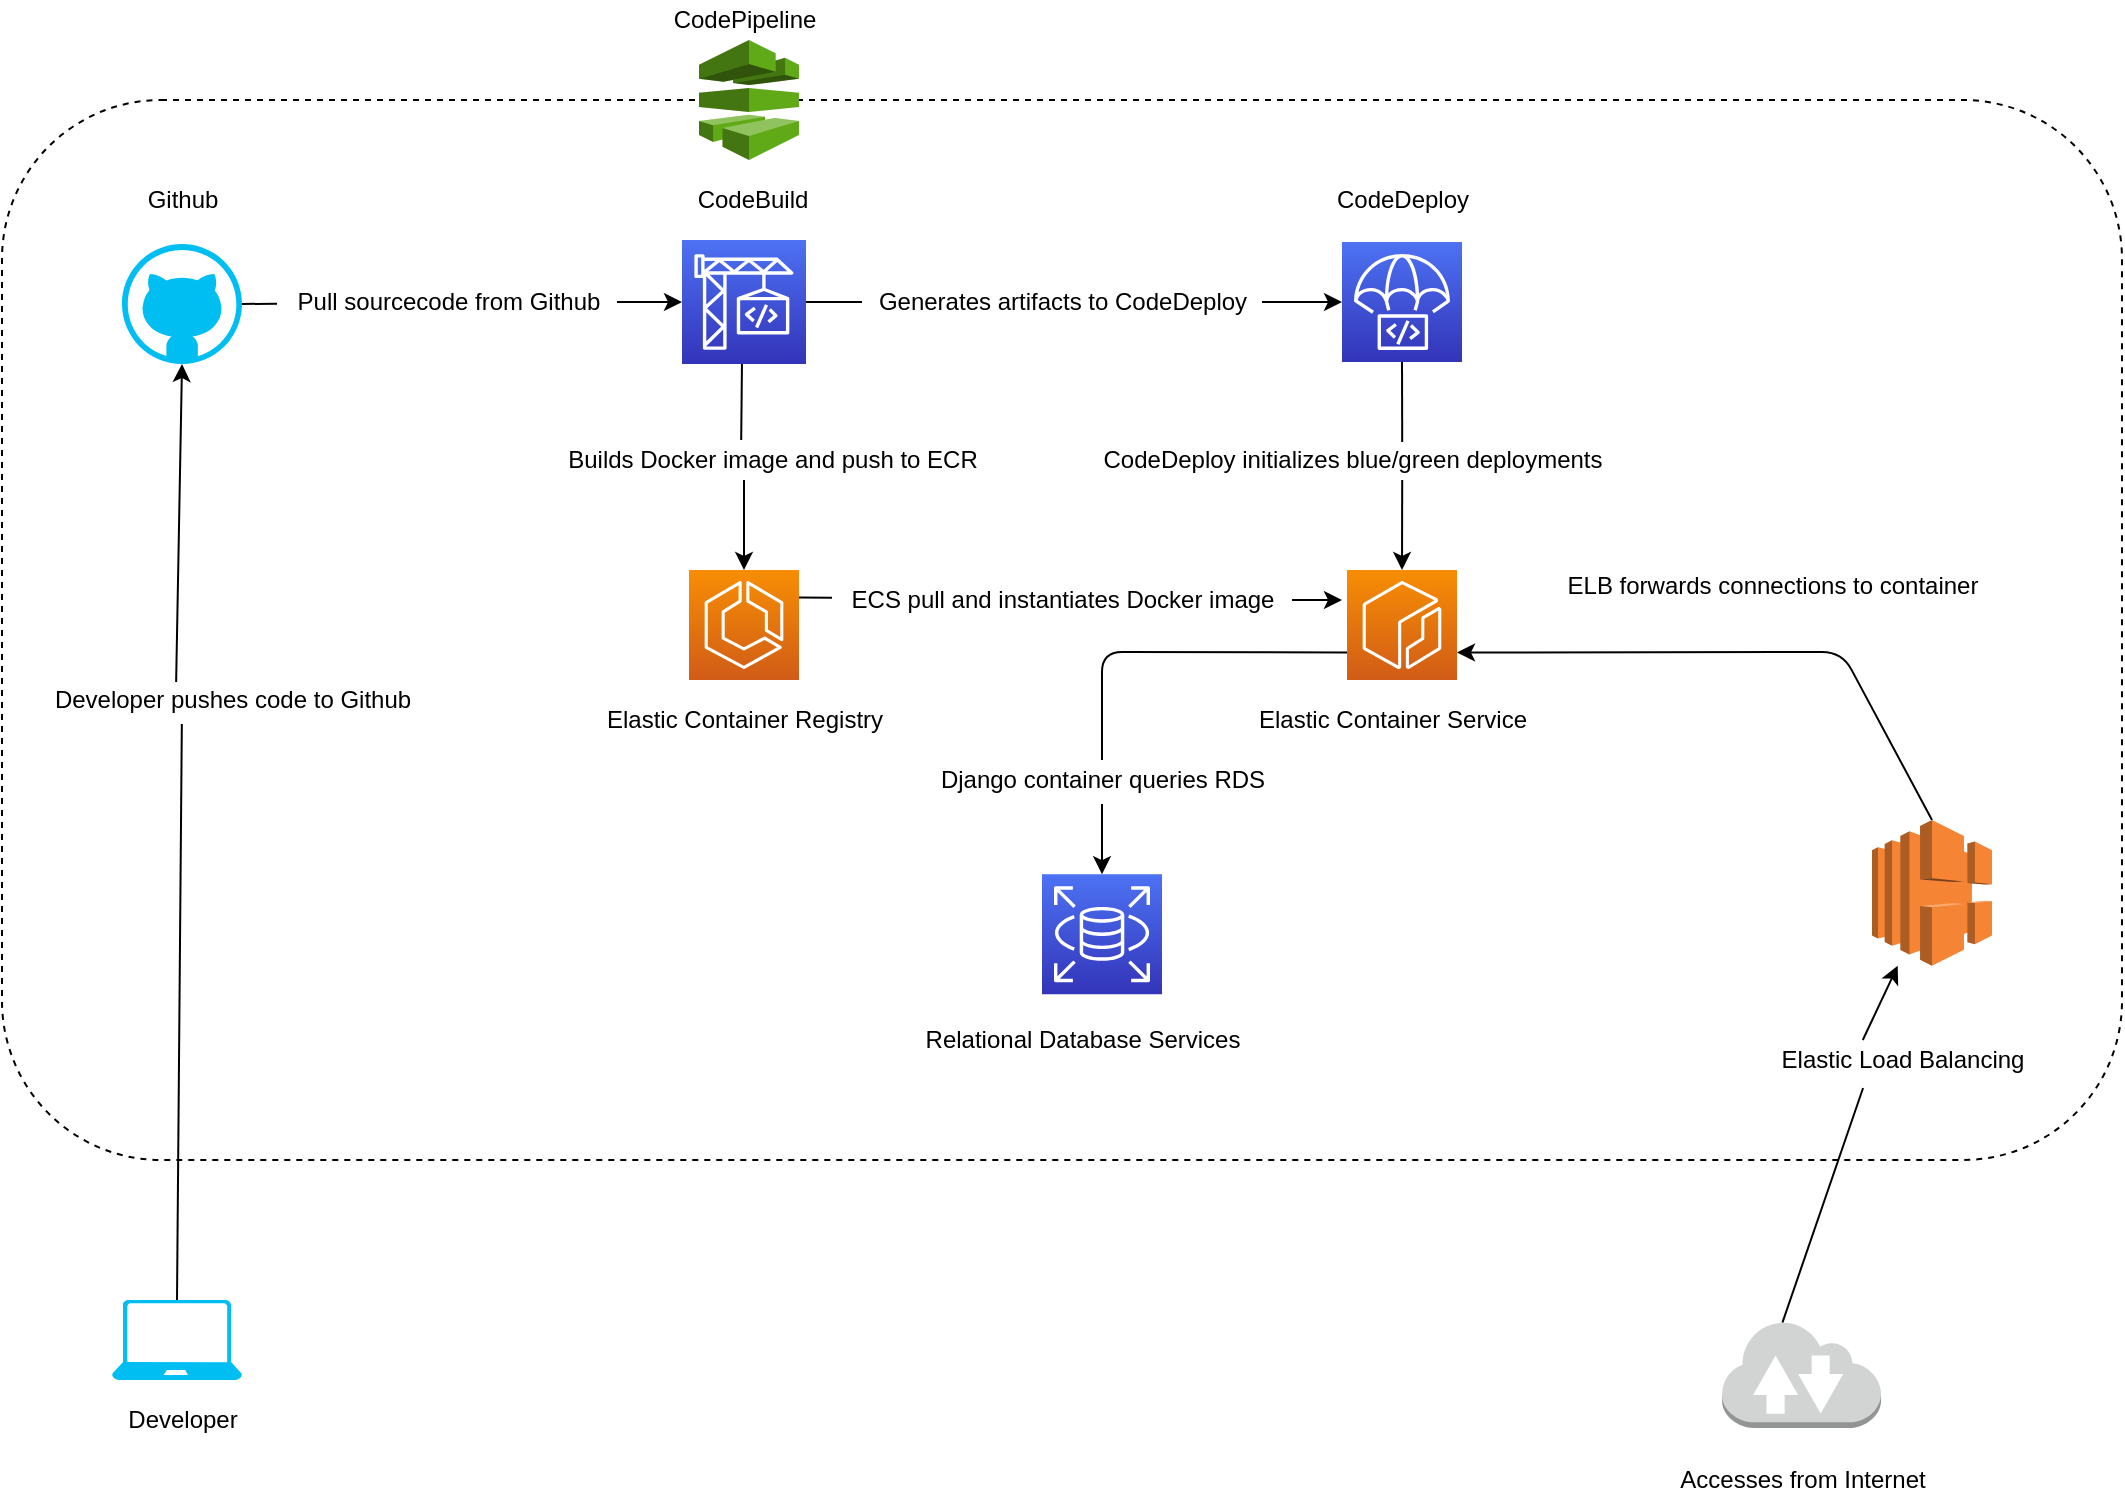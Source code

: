 <mxfile>
    <diagram id="NIrMFB5y7SR5B0N721TU" name="Page-1">
        <mxGraphModel dx="738" dy="526" grid="1" gridSize="10" guides="1" tooltips="1" connect="1" arrows="1" fold="1" page="1" pageScale="1" pageWidth="850" pageHeight="1100" background="none" math="0" shadow="0">
            <root>
                <mxCell id="0"/>
                <mxCell id="1" parent="0"/>
                <mxCell id="67" style="edgeStyle=none;html=1;exitX=0.36;exitY=0;exitDx=0;exitDy=0;exitPerimeter=0;endArrow=classic;endFill=1;strokeColor=#000000;" edge="1" parent="1" source="58" target="30">
                    <mxGeometry relative="1" as="geometry"/>
                </mxCell>
                <mxCell id="8" value="" style="rounded=1;whiteSpace=wrap;html=1;fillColor=none;dashed=1;strokeColor=#000000;" vertex="1" parent="1">
                    <mxGeometry x="40" y="70" width="1060" height="530" as="geometry"/>
                </mxCell>
                <mxCell id="41" style="edgeStyle=none;html=1;exitX=1;exitY=0.25;exitDx=0;exitDy=0;exitPerimeter=0;endArrow=none;endFill=0;strokeColor=#000000;" edge="1" parent="1" source="2" target="39">
                    <mxGeometry relative="1" as="geometry"/>
                </mxCell>
                <mxCell id="2" value="" style="sketch=0;points=[[0,0,0],[0.25,0,0],[0.5,0,0],[0.75,0,0],[1,0,0],[0,1,0],[0.25,1,0],[0.5,1,0],[0.75,1,0],[1,1,0],[0,0.25,0],[0,0.5,0],[0,0.75,0],[1,0.25,0],[1,0.5,0],[1,0.75,0]];outlineConnect=0;fontColor=#232F3E;gradientColor=#F78E04;gradientDirection=north;fillColor=#D05C17;strokeColor=#ffffff;dashed=0;verticalLabelPosition=bottom;verticalAlign=top;align=center;html=1;fontSize=12;fontStyle=0;aspect=fixed;shape=mxgraph.aws4.resourceIcon;resIcon=mxgraph.aws4.ecs;" vertex="1" parent="1">
                    <mxGeometry x="383.5" y="305" width="55" height="55" as="geometry"/>
                </mxCell>
                <mxCell id="60" style="edgeStyle=none;html=1;exitX=0.5;exitY=1.1;exitDx=0;exitDy=0;exitPerimeter=0;entryX=0.5;entryY=0;entryDx=0;entryDy=0;entryPerimeter=0;endArrow=classic;endFill=1;fillColor=none;strokeColor=#000000;" edge="1" parent="1" source="61" target="59">
                    <mxGeometry relative="1" as="geometry">
                        <Array as="points"/>
                    </mxGeometry>
                </mxCell>
                <mxCell id="62" style="edgeStyle=none;html=1;exitX=0;exitY=0.75;exitDx=0;exitDy=0;exitPerimeter=0;entryX=0.5;entryY=0;entryDx=0;entryDy=0;entryPerimeter=0;endArrow=none;endFill=0;strokeColor=#000000;" edge="1" parent="1" source="3" target="61">
                    <mxGeometry relative="1" as="geometry">
                        <Array as="points">
                            <mxPoint x="590" y="346"/>
                        </Array>
                    </mxGeometry>
                </mxCell>
                <mxCell id="3" value="" style="sketch=0;points=[[0,0,0],[0.25,0,0],[0.5,0,0],[0.75,0,0],[1,0,0],[0,1,0],[0.25,1,0],[0.5,1,0],[0.75,1,0],[1,1,0],[0,0.25,0],[0,0.5,0],[0,0.75,0],[1,0.25,0],[1,0.5,0],[1,0.75,0]];outlineConnect=0;fontColor=#232F3E;gradientColor=#F78E04;gradientDirection=north;fillColor=#D05C17;strokeColor=#ffffff;dashed=0;verticalLabelPosition=bottom;verticalAlign=top;align=center;html=1;fontSize=12;fontStyle=0;aspect=fixed;shape=mxgraph.aws4.resourceIcon;resIcon=mxgraph.aws4.ecr;" vertex="1" parent="1">
                    <mxGeometry x="712.5" y="305" width="55" height="55" as="geometry"/>
                </mxCell>
                <mxCell id="26" style="edgeStyle=none;html=1;exitX=1;exitY=0.5;exitDx=0;exitDy=0;exitPerimeter=0;entryX=0;entryY=0.5;entryDx=0;entryDy=0;entryPerimeter=0;startArrow=none;strokeColor=#000000;" edge="1" parent="1" source="32" target="10">
                    <mxGeometry relative="1" as="geometry"/>
                </mxCell>
                <mxCell id="5" value="" style="verticalLabelPosition=bottom;html=1;verticalAlign=top;align=center;strokeColor=none;fillColor=#00BEF2;shape=mxgraph.azure.github_code;pointerEvents=1;" vertex="1" parent="1">
                    <mxGeometry x="100" y="142" width="60" height="60" as="geometry"/>
                </mxCell>
                <mxCell id="7" value="" style="outlineConnect=0;dashed=0;verticalLabelPosition=bottom;verticalAlign=top;align=center;html=1;shape=mxgraph.aws3.codepipeline;fillColor=#60a917;fontColor=#ffffff;strokeColor=#2D7600;shadow=0;" vertex="1" parent="1">
                    <mxGeometry x="388.5" y="40" width="50" height="60" as="geometry"/>
                </mxCell>
                <mxCell id="27" style="edgeStyle=none;html=1;entryX=0.5;entryY=0;entryDx=0;entryDy=0;entryPerimeter=0;fillColor=none;strokeColor=#000000;" edge="1" parent="1" target="2">
                    <mxGeometry relative="1" as="geometry">
                        <mxPoint x="411" y="260" as="sourcePoint"/>
                    </mxGeometry>
                </mxCell>
                <mxCell id="28" style="edgeStyle=none;html=1;exitX=1;exitY=0.5;exitDx=0;exitDy=0;exitPerimeter=0;entryX=0;entryY=0.5;entryDx=0;entryDy=0;entryPerimeter=0;startArrow=none;strokeColor=#000000;" edge="1" parent="1" source="34" target="11">
                    <mxGeometry relative="1" as="geometry"/>
                </mxCell>
                <mxCell id="38" style="edgeStyle=none;html=1;entryX=0.43;entryY=0;entryDx=0;entryDy=0;entryPerimeter=0;endArrow=none;endFill=0;strokeColor=#000000;" edge="1" parent="1" target="37">
                    <mxGeometry relative="1" as="geometry">
                        <mxPoint x="410" y="200" as="sourcePoint"/>
                    </mxGeometry>
                </mxCell>
                <mxCell id="10" value="" style="sketch=0;points=[[0,0,0],[0.25,0,0],[0.5,0,0],[0.75,0,0],[1,0,0],[0,1,0],[0.25,1,0],[0.5,1,0],[0.75,1,0],[1,1,0],[0,0.25,0],[0,0.5,0],[0,0.75,0],[1,0.25,0],[1,0.5,0],[1,0.75,0]];outlineConnect=0;fontColor=#232F3E;gradientColor=#4D72F3;gradientDirection=north;fillColor=#3334B9;strokeColor=#ffffff;dashed=0;verticalLabelPosition=bottom;verticalAlign=top;align=center;html=1;fontSize=12;fontStyle=0;aspect=fixed;shape=mxgraph.aws4.resourceIcon;resIcon=mxgraph.aws4.codebuild;shadow=0;" vertex="1" parent="1">
                    <mxGeometry x="380" y="140" width="62" height="62" as="geometry"/>
                </mxCell>
                <mxCell id="45" style="edgeStyle=none;html=1;exitX=0.593;exitY=1;exitDx=0;exitDy=0;exitPerimeter=0;entryX=0.5;entryY=0;entryDx=0;entryDy=0;entryPerimeter=0;endArrow=classic;endFill=1;strokeColor=#000000;" edge="1" parent="1" source="44" target="3">
                    <mxGeometry relative="1" as="geometry"/>
                </mxCell>
                <mxCell id="48" style="edgeStyle=none;html=1;exitX=0.5;exitY=1;exitDx=0;exitDy=0;exitPerimeter=0;entryX=0.593;entryY=0.05;entryDx=0;entryDy=0;entryPerimeter=0;endArrow=none;endFill=0;strokeColor=#000000;" edge="1" parent="1" source="11" target="44">
                    <mxGeometry relative="1" as="geometry"/>
                </mxCell>
                <mxCell id="11" value="" style="sketch=0;points=[[0,0,0],[0.25,0,0],[0.5,0,0],[0.75,0,0],[1,0,0],[0,1,0],[0.25,1,0],[0.5,1,0],[0.75,1,0],[1,1,0],[0,0.25,0],[0,0.5,0],[0,0.75,0],[1,0.25,0],[1,0.5,0],[1,0.75,0]];outlineConnect=0;fontColor=#232F3E;gradientColor=#4D72F3;gradientDirection=north;fillColor=#3334B9;strokeColor=#ffffff;dashed=0;verticalLabelPosition=bottom;verticalAlign=top;align=center;html=1;fontSize=12;fontStyle=0;aspect=fixed;shape=mxgraph.aws4.resourceIcon;resIcon=mxgraph.aws4.codedeploy;shadow=0;" vertex="1" parent="1">
                    <mxGeometry x="710" y="141" width="60" height="60" as="geometry"/>
                </mxCell>
                <mxCell id="12" value="&lt;font color=&quot;#000000&quot;&gt;CodePipeline&lt;/font&gt;" style="text;html=1;resizable=0;autosize=1;align=center;verticalAlign=middle;points=[];fillColor=none;strokeColor=none;rounded=0;shadow=0;dashed=1;" vertex="1" parent="1">
                    <mxGeometry x="366" y="20" width="90" height="20" as="geometry"/>
                </mxCell>
                <mxCell id="17" style="edgeStyle=none;html=1;entryX=0.5;entryY=1;entryDx=0;entryDy=0;entryPerimeter=0;fillColor=none;exitX=0.353;exitY=0.05;exitDx=0;exitDy=0;exitPerimeter=0;strokeColor=#000000;" edge="1" parent="1" source="49" target="5">
                    <mxGeometry relative="1" as="geometry">
                        <mxPoint x="130" y="300" as="sourcePoint"/>
                    </mxGeometry>
                </mxCell>
                <mxCell id="50" style="edgeStyle=none;html=1;exitX=0.5;exitY=0;exitDx=0;exitDy=0;exitPerimeter=0;endArrow=none;endFill=0;entryX=0.368;entryY=1.1;entryDx=0;entryDy=0;entryPerimeter=0;strokeColor=#000000;" edge="1" parent="1" source="14" target="49">
                    <mxGeometry relative="1" as="geometry">
                        <mxPoint x="130" y="330" as="targetPoint"/>
                    </mxGeometry>
                </mxCell>
                <mxCell id="14" value="" style="verticalLabelPosition=bottom;html=1;verticalAlign=top;align=center;strokeColor=none;fillColor=#00BEF2;shape=mxgraph.azure.laptop;pointerEvents=1;shadow=0;dashed=1;" vertex="1" parent="1">
                    <mxGeometry x="95" y="670" width="65" height="40" as="geometry"/>
                </mxCell>
                <mxCell id="13" value="&lt;font color=&quot;#000000&quot;&gt;Github&lt;/font&gt;" style="text;html=1;resizable=0;autosize=1;align=center;verticalAlign=middle;points=[];rounded=0;shadow=0;dashed=1;" vertex="1" parent="1">
                    <mxGeometry x="105" y="110" width="50" height="20" as="geometry"/>
                </mxCell>
                <mxCell id="57" style="edgeStyle=none;html=1;exitX=0.5;exitY=0;exitDx=0;exitDy=0;exitPerimeter=0;entryX=1;entryY=0.75;entryDx=0;entryDy=0;entryPerimeter=0;endArrow=classic;endFill=1;strokeColor=#000000;" edge="1" parent="1" source="30" target="3">
                    <mxGeometry relative="1" as="geometry">
                        <Array as="points">
                            <mxPoint x="960" y="346"/>
                        </Array>
                    </mxGeometry>
                </mxCell>
                <mxCell id="30" value="" style="outlineConnect=0;dashed=0;verticalLabelPosition=bottom;verticalAlign=top;align=center;html=1;shape=mxgraph.aws3.elastic_load_balancing;fillColor=#F58534;gradientColor=none;shadow=0;aspect=fixed;" vertex="1" parent="1">
                    <mxGeometry x="975" y="430" width="60" height="72.9" as="geometry"/>
                </mxCell>
                <mxCell id="32" value="&lt;font color=&quot;#000000&quot;&gt;Pull sourcecode from Github&lt;/font&gt;" style="text;html=1;resizable=0;autosize=1;align=center;verticalAlign=middle;points=[];fillColor=none;strokeColor=none;rounded=0;shadow=0;dashed=1;" vertex="1" parent="1">
                    <mxGeometry x="177.5" y="161" width="170" height="20" as="geometry"/>
                </mxCell>
                <mxCell id="33" value="" style="edgeStyle=none;html=1;exitX=1;exitY=0.5;exitDx=0;exitDy=0;exitPerimeter=0;endArrow=none;strokeColor=#000000;" edge="1" parent="1" source="5" target="32">
                    <mxGeometry relative="1" as="geometry">
                        <mxPoint x="160" y="172" as="sourcePoint"/>
                        <mxPoint x="363" y="171" as="targetPoint"/>
                    </mxGeometry>
                </mxCell>
                <mxCell id="34" value="&lt;font color=&quot;#000000&quot;&gt;Generates artifacts to CodeDeploy&lt;/font&gt;" style="text;html=1;resizable=0;autosize=1;align=center;verticalAlign=middle;points=[];fillColor=none;strokeColor=none;rounded=0;shadow=0;dashed=1;" vertex="1" parent="1">
                    <mxGeometry x="470" y="161" width="200" height="20" as="geometry"/>
                </mxCell>
                <mxCell id="35" value="" style="edgeStyle=none;html=1;exitX=1;exitY=0.5;exitDx=0;exitDy=0;exitPerimeter=0;entryX=0;entryY=0.5;entryDx=0;entryDy=0;entryPerimeter=0;endArrow=none;strokeColor=#000000;" edge="1" parent="1" source="10" target="34">
                    <mxGeometry relative="1" as="geometry">
                        <mxPoint x="442" y="171" as="sourcePoint"/>
                        <mxPoint x="610" y="172" as="targetPoint"/>
                    </mxGeometry>
                </mxCell>
                <mxCell id="37" value="&lt;font color=&quot;#000000&quot;&gt;Builds Docker image and push to ECR&lt;/font&gt;" style="text;html=1;resizable=0;autosize=1;align=center;verticalAlign=middle;points=[];fillColor=none;strokeColor=none;rounded=0;shadow=0;dashed=1;" vertex="1" parent="1">
                    <mxGeometry x="315" y="240" width="220" height="20" as="geometry"/>
                </mxCell>
                <mxCell id="43" value="" style="edgeStyle=none;html=1;endArrow=classic;endFill=1;strokeColor=#000000;" edge="1" parent="1" source="39">
                    <mxGeometry relative="1" as="geometry">
                        <mxPoint x="710" y="320" as="targetPoint"/>
                    </mxGeometry>
                </mxCell>
                <mxCell id="39" value="&lt;font color=&quot;#000000&quot;&gt;ECS pull and instantiates Docker image&lt;/font&gt;" style="text;html=1;resizable=0;autosize=1;align=center;verticalAlign=middle;points=[];fillColor=none;strokeColor=none;rounded=0;shadow=0;dashed=1;" vertex="1" parent="1">
                    <mxGeometry x="455" y="310" width="230" height="20" as="geometry"/>
                </mxCell>
                <mxCell id="44" value="&lt;font color=&quot;#000000&quot;&gt;CodeDeploy initializes blue/green deployments&lt;/font&gt;" style="text;html=1;resizable=0;autosize=1;align=center;verticalAlign=middle;points=[];fillColor=none;strokeColor=none;rounded=0;shadow=0;dashed=1;" vertex="1" parent="1">
                    <mxGeometry x="580" y="240" width="270" height="20" as="geometry"/>
                </mxCell>
                <mxCell id="49" value="&lt;font color=&quot;#000000&quot;&gt;Developer pushes code to Github&lt;/font&gt;" style="text;html=1;resizable=0;autosize=1;align=center;verticalAlign=middle;points=[];fillColor=none;strokeColor=none;rounded=0;shadow=0;dashed=1;" vertex="1" parent="1">
                    <mxGeometry x="60" y="360" width="190" height="20" as="geometry"/>
                </mxCell>
                <mxCell id="51" value="&lt;font color=&quot;#000000&quot;&gt;CodeBuild&lt;/font&gt;" style="text;html=1;resizable=0;autosize=1;align=center;verticalAlign=middle;points=[];fillColor=none;strokeColor=none;rounded=0;shadow=0;dashed=1;" vertex="1" parent="1">
                    <mxGeometry x="380" y="110" width="70" height="20" as="geometry"/>
                </mxCell>
                <mxCell id="52" value="&lt;font color=&quot;#000000&quot;&gt;CodeDeploy&lt;/font&gt;" style="text;html=1;resizable=0;autosize=1;align=center;verticalAlign=middle;points=[];fillColor=none;strokeColor=none;rounded=0;shadow=0;dashed=1;" vertex="1" parent="1">
                    <mxGeometry x="700" y="110" width="80" height="20" as="geometry"/>
                </mxCell>
                <mxCell id="53" value="&lt;font color=&quot;#000000&quot;&gt;Elastic Container Registry&lt;/font&gt;" style="text;html=1;resizable=0;autosize=1;align=center;verticalAlign=middle;points=[];fillColor=none;strokeColor=none;rounded=0;shadow=0;dashed=1;" vertex="1" parent="1">
                    <mxGeometry x="336" y="370" width="150" height="20" as="geometry"/>
                </mxCell>
                <mxCell id="54" value="&lt;font color=&quot;#000000&quot;&gt;Elastic Container Service&lt;/font&gt;" style="text;html=1;resizable=0;autosize=1;align=center;verticalAlign=middle;points=[];fillColor=none;strokeColor=none;rounded=0;shadow=0;dashed=1;" vertex="1" parent="1">
                    <mxGeometry x="660" y="370" width="150" height="20" as="geometry"/>
                </mxCell>
                <mxCell id="56" value="&lt;font color=&quot;#000000&quot;&gt;ELB forwards connections to container&lt;/font&gt;" style="text;html=1;resizable=0;autosize=1;align=center;verticalAlign=middle;points=[];fillColor=none;strokeColor=none;rounded=0;shadow=0;dashed=1;" vertex="1" parent="1">
                    <mxGeometry x="815" y="302.5" width="220" height="20" as="geometry"/>
                </mxCell>
                <mxCell id="58" value="&lt;font color=&quot;#000000&quot;&gt;Elastic Load Balancing&lt;/font&gt;" style="text;html=1;resizable=0;autosize=1;align=center;verticalAlign=middle;points=[];fillColor=none;strokeColor=none;rounded=0;shadow=0;dashed=1;" vertex="1" parent="1">
                    <mxGeometry x="920" y="540" width="140" height="20" as="geometry"/>
                </mxCell>
                <mxCell id="59" value="" style="sketch=0;points=[[0,0,0],[0.25,0,0],[0.5,0,0],[0.75,0,0],[1,0,0],[0,1,0],[0.25,1,0],[0.5,1,0],[0.75,1,0],[1,1,0],[0,0.25,0],[0,0.5,0],[0,0.75,0],[1,0.25,0],[1,0.5,0],[1,0.75,0]];outlineConnect=0;fontColor=#232F3E;gradientColor=#4D72F3;gradientDirection=north;fillColor=#3334B9;strokeColor=#ffffff;dashed=0;verticalLabelPosition=bottom;verticalAlign=top;align=center;html=1;fontSize=12;fontStyle=0;aspect=fixed;shape=mxgraph.aws4.resourceIcon;resIcon=mxgraph.aws4.rds;shadow=0;" vertex="1" parent="1">
                    <mxGeometry x="560" y="457.1" width="60" height="60" as="geometry"/>
                </mxCell>
                <mxCell id="61" value="&lt;font color=&quot;#000000&quot;&gt;Django container queries RDS&lt;/font&gt;" style="text;html=1;resizable=0;autosize=1;align=center;verticalAlign=middle;points=[];fillColor=none;strokeColor=none;rounded=0;shadow=0;dashed=1;" vertex="1" parent="1">
                    <mxGeometry x="500" y="400" width="180" height="20" as="geometry"/>
                </mxCell>
                <mxCell id="63" value="&lt;font color=&quot;#000000&quot;&gt;Relational Database Services&lt;/font&gt;" style="text;html=1;resizable=0;autosize=1;align=center;verticalAlign=middle;points=[];fillColor=none;strokeColor=none;rounded=0;shadow=0;dashed=1;" vertex="1" parent="1">
                    <mxGeometry x="495" y="530" width="170" height="20" as="geometry"/>
                </mxCell>
                <mxCell id="68" style="edgeStyle=none;html=1;exitX=0.38;exitY=0.025;exitDx=0;exitDy=0;exitPerimeter=0;entryX=0.361;entryY=1.2;entryDx=0;entryDy=0;entryPerimeter=0;endArrow=none;endFill=0;strokeColor=#000000;" edge="1" parent="1" source="64" target="58">
                    <mxGeometry relative="1" as="geometry"/>
                </mxCell>
                <mxCell id="64" value="" style="outlineConnect=0;dashed=0;verticalLabelPosition=bottom;verticalAlign=top;align=center;html=1;shape=mxgraph.aws3.internet_2;fillColor=#D2D3D3;gradientColor=none;shadow=0;" vertex="1" parent="1">
                    <mxGeometry x="900" y="680" width="79.5" height="54" as="geometry"/>
                </mxCell>
                <mxCell id="69" value="&lt;font color=&quot;#000000&quot;&gt;Accesses from Internet&lt;/font&gt;" style="text;html=1;resizable=0;autosize=1;align=center;verticalAlign=middle;points=[];fillColor=none;strokeColor=none;rounded=0;shadow=0;dashed=1;" vertex="1" parent="1">
                    <mxGeometry x="869.75" y="750" width="140" height="20" as="geometry"/>
                </mxCell>
                <mxCell id="70" value="&lt;font color=&quot;#000000&quot;&gt;Developer&lt;/font&gt;" style="text;html=1;resizable=0;autosize=1;align=center;verticalAlign=middle;points=[];fillColor=none;strokeColor=none;rounded=0;shadow=0;dashed=1;" vertex="1" parent="1">
                    <mxGeometry x="95" y="720" width="70" height="20" as="geometry"/>
                </mxCell>
            </root>
        </mxGraphModel>
    </diagram>
</mxfile>